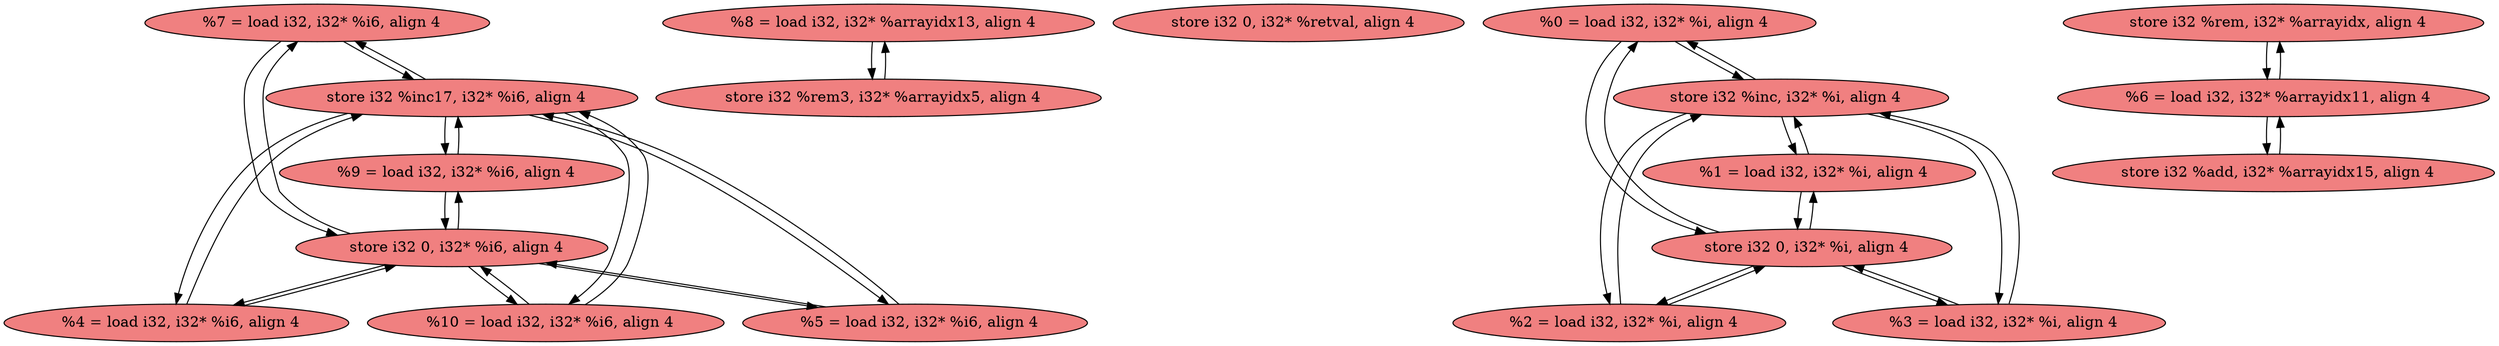 
digraph G {


node18 [fillcolor=lightcoral,label="  %7 = load i32, i32* %i6, align 4",shape=ellipse,style=filled ]
node17 [fillcolor=lightcoral,label="  %4 = load i32, i32* %i6, align 4",shape=ellipse,style=filled ]
node16 [fillcolor=lightcoral,label="  %8 = load i32, i32* %arrayidx13, align 4",shape=ellipse,style=filled ]
node4 [fillcolor=lightcoral,label="  store i32 0, i32* %retval, align 4",shape=ellipse,style=filled ]
node8 [fillcolor=lightcoral,label="  %0 = load i32, i32* %i, align 4",shape=ellipse,style=filled ]
node15 [fillcolor=lightcoral,label="  %3 = load i32, i32* %i, align 4",shape=ellipse,style=filled ]
node0 [fillcolor=lightcoral,label="  %10 = load i32, i32* %i6, align 4",shape=ellipse,style=filled ]
node11 [fillcolor=lightcoral,label="  store i32 %rem, i32* %arrayidx, align 4",shape=ellipse,style=filled ]
node3 [fillcolor=lightcoral,label="  %2 = load i32, i32* %i, align 4",shape=ellipse,style=filled ]
node2 [fillcolor=lightcoral,label="  store i32 %inc17, i32* %i6, align 4",shape=ellipse,style=filled ]
node12 [fillcolor=lightcoral,label="  %5 = load i32, i32* %i6, align 4",shape=ellipse,style=filled ]
node13 [fillcolor=lightcoral,label="  %9 = load i32, i32* %i6, align 4",shape=ellipse,style=filled ]
node1 [fillcolor=lightcoral,label="  store i32 %add, i32* %arrayidx15, align 4",shape=ellipse,style=filled ]
node6 [fillcolor=lightcoral,label="  store i32 %rem3, i32* %arrayidx5, align 4",shape=ellipse,style=filled ]
node14 [fillcolor=lightcoral,label="  %6 = load i32, i32* %arrayidx11, align 4",shape=ellipse,style=filled ]
node7 [fillcolor=lightcoral,label="  store i32 %inc, i32* %i, align 4",shape=ellipse,style=filled ]
node9 [fillcolor=lightcoral,label="  store i32 0, i32* %i, align 4",shape=ellipse,style=filled ]
node5 [fillcolor=lightcoral,label="  %1 = load i32, i32* %i, align 4",shape=ellipse,style=filled ]
node10 [fillcolor=lightcoral,label="  store i32 0, i32* %i6, align 4",shape=ellipse,style=filled ]

node2->node13 [ ]
node13->node2 [ ]
node17->node2 [ ]
node2->node17 [ ]
node9->node3 [ ]
node7->node3 [ ]
node12->node2 [ ]
node15->node7 [ ]
node14->node11 [ ]
node10->node17 [ ]
node15->node9 [ ]
node3->node9 [ ]
node17->node10 [ ]
node9->node8 [ ]
node7->node5 [ ]
node3->node7 [ ]
node16->node6 [ ]
node5->node7 [ ]
node9->node15 [ ]
node5->node9 [ ]
node10->node12 [ ]
node8->node9 [ ]
node7->node8 [ ]
node2->node18 [ ]
node2->node12 [ ]
node11->node14 [ ]
node8->node7 [ ]
node18->node2 [ ]
node12->node10 [ ]
node9->node5 [ ]
node10->node18 [ ]
node10->node13 [ ]
node13->node10 [ ]
node6->node16 [ ]
node18->node10 [ ]
node1->node14 [ ]
node10->node0 [ ]
node2->node0 [ ]
node7->node15 [ ]
node0->node2 [ ]
node14->node1 [ ]
node0->node10 [ ]


}
